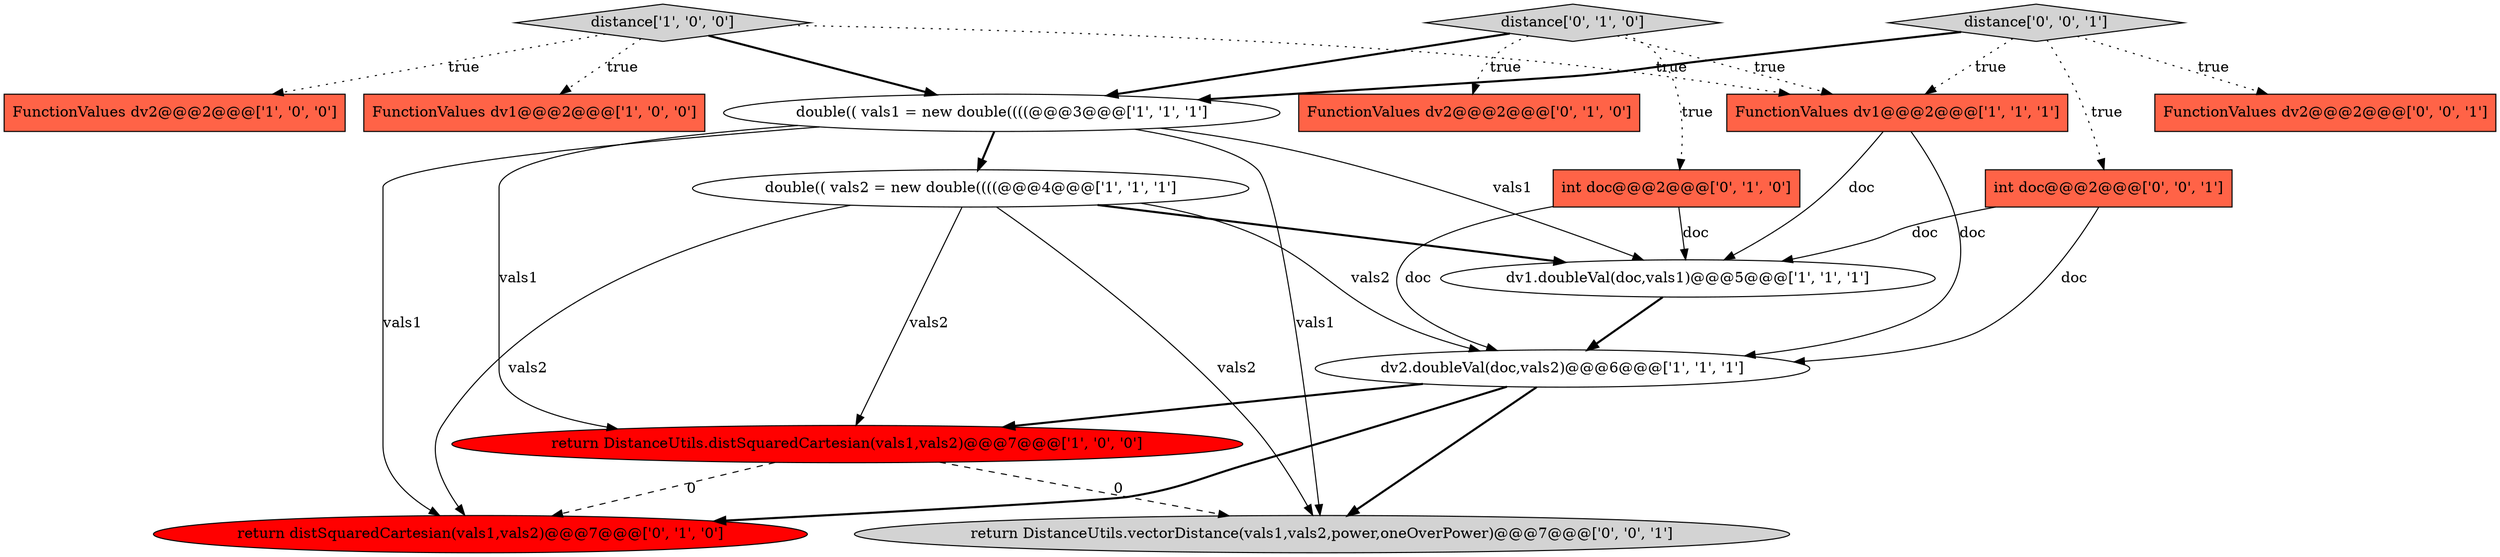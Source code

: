 digraph {
6 [style = filled, label = "return DistanceUtils.distSquaredCartesian(vals1,vals2)@@@7@@@['1', '0', '0']", fillcolor = red, shape = ellipse image = "AAA1AAABBB1BBB"];
7 [style = filled, label = "dv1.doubleVal(doc,vals1)@@@5@@@['1', '1', '1']", fillcolor = white, shape = ellipse image = "AAA0AAABBB1BBB"];
1 [style = filled, label = "double(( vals1 = new double((((@@@3@@@['1', '1', '1']", fillcolor = white, shape = ellipse image = "AAA0AAABBB1BBB"];
0 [style = filled, label = "dv2.doubleVal(doc,vals2)@@@6@@@['1', '1', '1']", fillcolor = white, shape = ellipse image = "AAA0AAABBB1BBB"];
3 [style = filled, label = "double(( vals2 = new double((((@@@4@@@['1', '1', '1']", fillcolor = white, shape = ellipse image = "AAA0AAABBB1BBB"];
5 [style = filled, label = "FunctionValues dv1@@@2@@@['1', '0', '0']", fillcolor = tomato, shape = box image = "AAA0AAABBB1BBB"];
10 [style = filled, label = "int doc@@@2@@@['0', '1', '0']", fillcolor = tomato, shape = box image = "AAA0AAABBB2BBB"];
16 [style = filled, label = "return DistanceUtils.vectorDistance(vals1,vals2,power,oneOverPower)@@@7@@@['0', '0', '1']", fillcolor = lightgray, shape = ellipse image = "AAA0AAABBB3BBB"];
9 [style = filled, label = "FunctionValues dv2@@@2@@@['0', '1', '0']", fillcolor = tomato, shape = box image = "AAA0AAABBB2BBB"];
13 [style = filled, label = "FunctionValues dv2@@@2@@@['0', '0', '1']", fillcolor = tomato, shape = box image = "AAA0AAABBB3BBB"];
12 [style = filled, label = "return distSquaredCartesian(vals1,vals2)@@@7@@@['0', '1', '0']", fillcolor = red, shape = ellipse image = "AAA1AAABBB2BBB"];
15 [style = filled, label = "int doc@@@2@@@['0', '0', '1']", fillcolor = tomato, shape = box image = "AAA0AAABBB3BBB"];
11 [style = filled, label = "distance['0', '1', '0']", fillcolor = lightgray, shape = diamond image = "AAA0AAABBB2BBB"];
2 [style = filled, label = "FunctionValues dv2@@@2@@@['1', '0', '0']", fillcolor = tomato, shape = box image = "AAA0AAABBB1BBB"];
4 [style = filled, label = "distance['1', '0', '0']", fillcolor = lightgray, shape = diamond image = "AAA0AAABBB1BBB"];
8 [style = filled, label = "FunctionValues dv1@@@2@@@['1', '1', '1']", fillcolor = tomato, shape = box image = "AAA0AAABBB1BBB"];
14 [style = filled, label = "distance['0', '0', '1']", fillcolor = lightgray, shape = diamond image = "AAA0AAABBB3BBB"];
4->5 [style = dotted, label="true"];
0->16 [style = bold, label=""];
10->0 [style = solid, label="doc"];
1->12 [style = solid, label="vals1"];
0->6 [style = bold, label=""];
11->1 [style = bold, label=""];
11->10 [style = dotted, label="true"];
0->12 [style = bold, label=""];
1->3 [style = bold, label=""];
4->8 [style = dotted, label="true"];
10->7 [style = solid, label="doc"];
11->9 [style = dotted, label="true"];
7->0 [style = bold, label=""];
15->0 [style = solid, label="doc"];
3->0 [style = solid, label="vals2"];
3->12 [style = solid, label="vals2"];
14->13 [style = dotted, label="true"];
8->0 [style = solid, label="doc"];
14->1 [style = bold, label=""];
6->12 [style = dashed, label="0"];
14->15 [style = dotted, label="true"];
6->16 [style = dashed, label="0"];
1->7 [style = solid, label="vals1"];
3->16 [style = solid, label="vals2"];
3->7 [style = bold, label=""];
3->6 [style = solid, label="vals2"];
14->8 [style = dotted, label="true"];
8->7 [style = solid, label="doc"];
1->6 [style = solid, label="vals1"];
11->8 [style = dotted, label="true"];
4->1 [style = bold, label=""];
1->16 [style = solid, label="vals1"];
15->7 [style = solid, label="doc"];
4->2 [style = dotted, label="true"];
}
